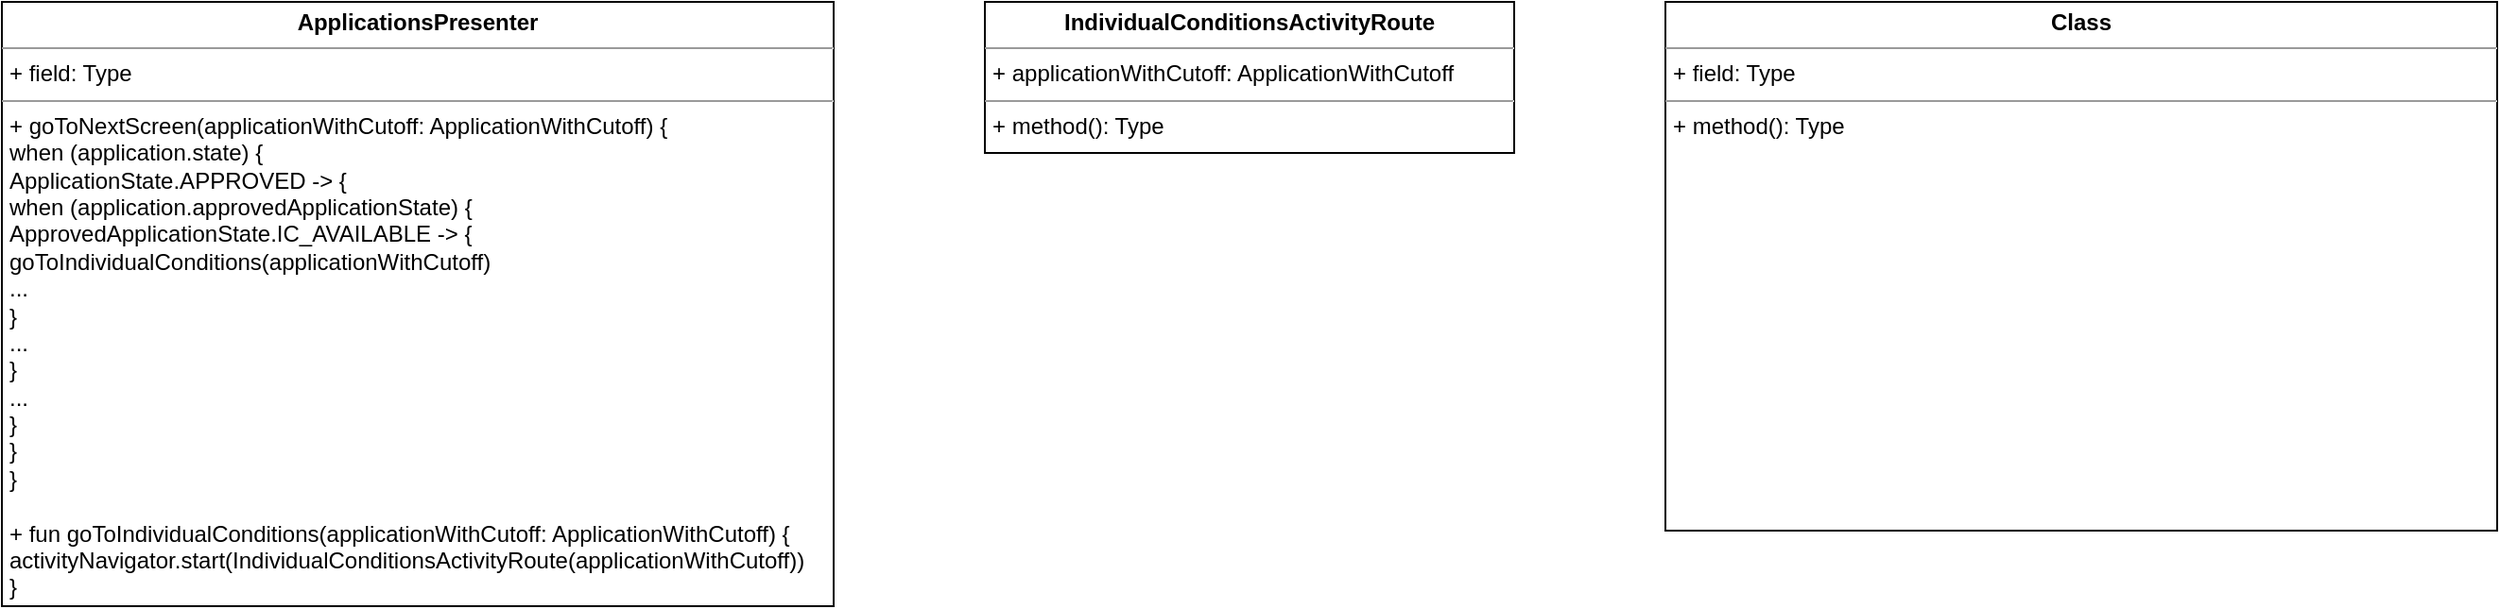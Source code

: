 <mxfile version="17.1.2" type="github">
  <diagram id="P6orFmAGe5Ii_b7BvYmw" name="Page-1">
    <mxGraphModel dx="652" dy="414" grid="1" gridSize="10" guides="1" tooltips="1" connect="1" arrows="1" fold="1" page="1" pageScale="1" pageWidth="827" pageHeight="1169" math="0" shadow="0">
      <root>
        <mxCell id="0" />
        <mxCell id="1" parent="0" />
        <mxCell id="7kPVL3wSiiriUlEY0Qpc-1" value="&lt;p style=&quot;margin: 0px ; margin-top: 4px ; text-align: center&quot;&gt;&lt;b&gt;ApplicationsPresenter&lt;/b&gt;&lt;/p&gt;&lt;hr size=&quot;1&quot;&gt;&lt;p style=&quot;margin: 0px ; margin-left: 4px&quot;&gt;+ field: Type&lt;/p&gt;&lt;hr size=&quot;1&quot;&gt;&lt;p style=&quot;margin: 0px ; margin-left: 4px&quot;&gt;+ goToNextScreen(applicationWithCutoff: ApplicationWithCutoff) {&lt;/p&gt;&lt;p style=&quot;margin: 0px ; margin-left: 4px&quot;&gt;when (application.state) {&lt;/p&gt;&lt;p style=&quot;margin: 0px ; margin-left: 4px&quot;&gt;ApplicationState.APPROVED -&amp;gt; {&lt;/p&gt;&lt;p style=&quot;margin: 0px ; margin-left: 4px&quot;&gt;when (application.approvedApplicationState) {&lt;/p&gt;&lt;p style=&quot;margin: 0px ; margin-left: 4px&quot;&gt;ApprovedApplicationState.IC_AVAILABLE -&amp;gt; {&lt;/p&gt;&lt;p style=&quot;margin: 0px ; margin-left: 4px&quot;&gt;goToIndividualConditions(applicationWithCutoff)&lt;br&gt;&lt;/p&gt;&lt;p style=&quot;margin: 0px ; margin-left: 4px&quot;&gt;...&lt;br&gt;&lt;/p&gt;&lt;p style=&quot;margin: 0px ; margin-left: 4px&quot;&gt;}&lt;br&gt;&lt;/p&gt;&lt;p style=&quot;margin: 0px ; margin-left: 4px&quot;&gt;...&lt;br&gt;&lt;/p&gt;&lt;p style=&quot;margin: 0px ; margin-left: 4px&quot;&gt;}&lt;br&gt;&lt;/p&gt;&lt;p style=&quot;margin: 0px ; margin-left: 4px&quot;&gt;...&lt;br&gt;&lt;/p&gt;&lt;p style=&quot;margin: 0px ; margin-left: 4px&quot;&gt;}&lt;br&gt;&lt;/p&gt;&lt;p style=&quot;margin: 0px ; margin-left: 4px&quot;&gt;}&lt;br&gt;&lt;/p&gt;&lt;p style=&quot;margin: 0px ; margin-left: 4px&quot;&gt;}&lt;/p&gt;&lt;p style=&quot;margin: 0px ; margin-left: 4px&quot;&gt;&lt;br&gt;&lt;/p&gt;&lt;p style=&quot;margin: 0px ; margin-left: 4px&quot;&gt;+ fun goToIndividualConditions(applicationWithCutoff: ApplicationWithCutoff) {&lt;/p&gt;&lt;p style=&quot;margin: 0px ; margin-left: 4px&quot;&gt;activityNavigator.start(IndividualConditionsActivityRoute(applicationWithCutoff))&lt;br&gt;&lt;/p&gt;&lt;p style=&quot;margin: 0px ; margin-left: 4px&quot;&gt;}&lt;br&gt;&lt;/p&gt;" style="verticalAlign=top;align=left;overflow=fill;fontSize=12;fontFamily=Helvetica;html=1;" vertex="1" parent="1">
          <mxGeometry x="80" y="80" width="440" height="320" as="geometry" />
        </mxCell>
        <mxCell id="7kPVL3wSiiriUlEY0Qpc-2" value="&lt;p style=&quot;margin: 0px ; margin-top: 4px ; text-align: center&quot;&gt;&lt;b&gt;IndividualConditionsActivityRoute&lt;/b&gt;&lt;/p&gt;&lt;hr size=&quot;1&quot;&gt;&lt;p style=&quot;margin: 0px ; margin-left: 4px&quot;&gt;+ applicationWithCutoff: ApplicationWithCutoff&lt;/p&gt;&lt;hr size=&quot;1&quot;&gt;&lt;p style=&quot;margin: 0px ; margin-left: 4px&quot;&gt;+ method(): Type&lt;/p&gt;" style="verticalAlign=top;align=left;overflow=fill;fontSize=12;fontFamily=Helvetica;html=1;" vertex="1" parent="1">
          <mxGeometry x="600" y="80" width="280" height="80" as="geometry" />
        </mxCell>
        <mxCell id="7kPVL3wSiiriUlEY0Qpc-3" value="&lt;p style=&quot;margin:0px;margin-top:4px;text-align:center;&quot;&gt;&lt;b&gt;Class&lt;/b&gt;&lt;/p&gt;&lt;hr size=&quot;1&quot;/&gt;&lt;p style=&quot;margin:0px;margin-left:4px;&quot;&gt;+ field: Type&lt;/p&gt;&lt;hr size=&quot;1&quot;/&gt;&lt;p style=&quot;margin:0px;margin-left:4px;&quot;&gt;+ method(): Type&lt;/p&gt;" style="verticalAlign=top;align=left;overflow=fill;fontSize=12;fontFamily=Helvetica;html=1;" vertex="1" parent="1">
          <mxGeometry x="960" y="80" width="440" height="280" as="geometry" />
        </mxCell>
      </root>
    </mxGraphModel>
  </diagram>
</mxfile>
